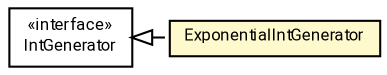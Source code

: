 #!/usr/local/bin/dot
#
# Class diagram 
# Generated by UMLGraph version R5_7_2-60-g0e99a6 (http://www.spinellis.gr/umlgraph/)
#

digraph G {
	graph [fontnames="svg"]
	edge [fontname="Roboto",fontsize=7,labelfontname="Roboto",labelfontsize=7,color="black"];
	node [fontname="Roboto",fontcolor="black",fontsize=8,shape=plaintext,margin=0,width=0,height=0];
	nodesep=0.15;
	ranksep=0.25;
	rankdir=LR;
	// de.lmu.ifi.dbs.elki.utilities.datastructures.range.IntGenerator
	c4090698 [label=<<table title="de.lmu.ifi.dbs.elki.utilities.datastructures.range.IntGenerator" border="0" cellborder="1" cellspacing="0" cellpadding="2" href="IntGenerator.html" target="_parent">
		<tr><td><table border="0" cellspacing="0" cellpadding="1">
		<tr><td align="center" balign="center"> &#171;interface&#187; </td></tr>
		<tr><td align="center" balign="center"> <font face="Roboto">IntGenerator</font> </td></tr>
		</table></td></tr>
		</table>>, URL="IntGenerator.html"];
	// de.lmu.ifi.dbs.elki.utilities.datastructures.range.ExponentialIntGenerator
	c4090699 [label=<<table title="de.lmu.ifi.dbs.elki.utilities.datastructures.range.ExponentialIntGenerator" border="0" cellborder="1" cellspacing="0" cellpadding="2" bgcolor="lemonChiffon" href="ExponentialIntGenerator.html" target="_parent">
		<tr><td><table border="0" cellspacing="0" cellpadding="1">
		<tr><td align="center" balign="center"> <font face="Roboto">ExponentialIntGenerator</font> </td></tr>
		</table></td></tr>
		</table>>, URL="ExponentialIntGenerator.html"];
	// de.lmu.ifi.dbs.elki.utilities.datastructures.range.ExponentialIntGenerator implements de.lmu.ifi.dbs.elki.utilities.datastructures.range.IntGenerator
	c4090698 -> c4090699 [arrowtail=empty,style=dashed,dir=back,weight=9];
}

